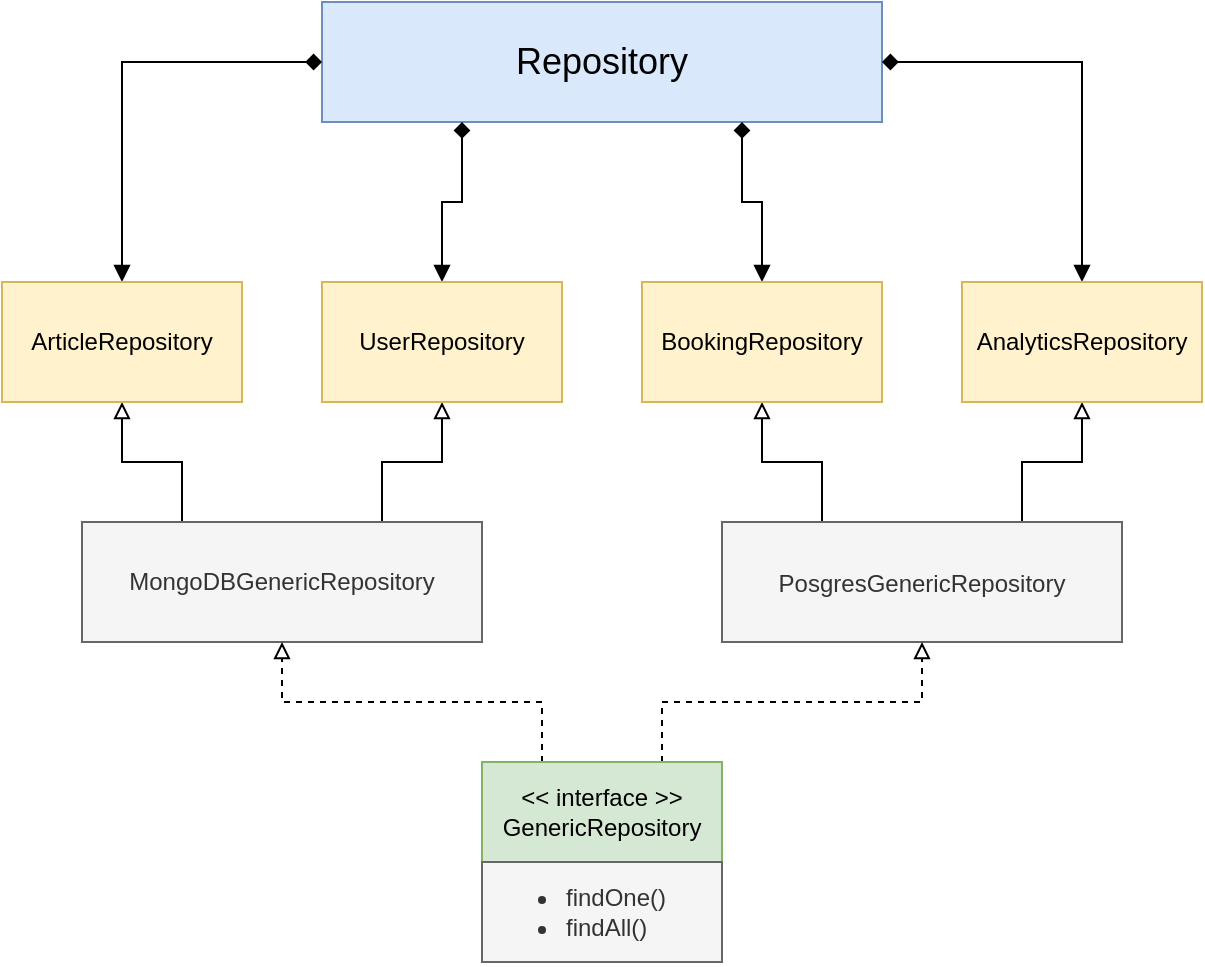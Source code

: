 <mxfile version="20.3.6" type="device"><diagram id="eT5aS28YYVpw_8rFJk68" name="Page-1"><mxGraphModel dx="852" dy="437" grid="1" gridSize="10" guides="1" tooltips="1" connect="1" arrows="1" fold="1" page="1" pageScale="1" pageWidth="850" pageHeight="1100" math="0" shadow="0"><root><mxCell id="0"/><mxCell id="1" parent="0"/><mxCell id="DUfpQ2PBnPuu1KhiiW2p-1" value="&lt;font style=&quot;font-size: 18px;&quot;&gt;Repository&lt;/font&gt;" style="rounded=0;whiteSpace=wrap;html=1;fillColor=#dae8fc;strokeColor=#6c8ebf;" parent="1" vertex="1"><mxGeometry x="360" y="60" width="280" height="60" as="geometry"/></mxCell><mxCell id="DUfpQ2PBnPuu1KhiiW2p-26" style="edgeStyle=orthogonalEdgeStyle;rounded=0;orthogonalLoop=1;jettySize=auto;html=1;exitX=0.75;exitY=0;exitDx=0;exitDy=0;entryX=0.5;entryY=1;entryDx=0;entryDy=0;strokeWidth=1;fontSize=18;endArrow=block;endFill=0;" parent="1" source="DUfpQ2PBnPuu1KhiiW2p-3" target="DUfpQ2PBnPuu1KhiiW2p-5" edge="1"><mxGeometry relative="1" as="geometry"/></mxCell><mxCell id="DUfpQ2PBnPuu1KhiiW2p-27" style="edgeStyle=orthogonalEdgeStyle;rounded=0;orthogonalLoop=1;jettySize=auto;html=1;exitX=0.25;exitY=0;exitDx=0;exitDy=0;entryX=0.5;entryY=1;entryDx=0;entryDy=0;strokeWidth=1;fontSize=18;endArrow=block;endFill=0;" parent="1" source="DUfpQ2PBnPuu1KhiiW2p-3" target="DUfpQ2PBnPuu1KhiiW2p-6" edge="1"><mxGeometry relative="1" as="geometry"/></mxCell><mxCell id="DUfpQ2PBnPuu1KhiiW2p-3" value="&lt;p style=&quot;line-height: 0.9;&quot;&gt;&lt;span style=&quot;background-color: initial;&quot;&gt;MongoDBGenericRepository&lt;/span&gt;&lt;br&gt;&lt;/p&gt;" style="rounded=0;whiteSpace=wrap;html=1;fillColor=#f5f5f5;fontColor=#333333;strokeColor=#666666;" parent="1" vertex="1"><mxGeometry x="240" y="320" width="200" height="60" as="geometry"/></mxCell><mxCell id="DUfpQ2PBnPuu1KhiiW2p-29" style="edgeStyle=orthogonalEdgeStyle;rounded=0;orthogonalLoop=1;jettySize=auto;html=1;exitX=0.5;exitY=0;exitDx=0;exitDy=0;entryX=0.25;entryY=1;entryDx=0;entryDy=0;strokeWidth=1;fontSize=18;endArrow=diamond;endFill=1;startArrow=block;startFill=1;" parent="1" source="DUfpQ2PBnPuu1KhiiW2p-5" target="DUfpQ2PBnPuu1KhiiW2p-1" edge="1"><mxGeometry relative="1" as="geometry"><Array as="points"><mxPoint x="420" y="160"/><mxPoint x="430" y="160"/></Array></mxGeometry></mxCell><mxCell id="DUfpQ2PBnPuu1KhiiW2p-5" value="UserRepository" style="rounded=0;whiteSpace=wrap;html=1;fillColor=#fff2cc;strokeColor=#d6b656;" parent="1" vertex="1"><mxGeometry x="360" y="200" width="120" height="60" as="geometry"/></mxCell><mxCell id="DUfpQ2PBnPuu1KhiiW2p-28" style="edgeStyle=orthogonalEdgeStyle;rounded=0;orthogonalLoop=1;jettySize=auto;html=1;exitX=0.5;exitY=0;exitDx=0;exitDy=0;entryX=0;entryY=0.5;entryDx=0;entryDy=0;strokeWidth=1;fontSize=18;endArrow=diamond;endFill=1;startArrow=block;startFill=1;" parent="1" source="DUfpQ2PBnPuu1KhiiW2p-6" target="DUfpQ2PBnPuu1KhiiW2p-1" edge="1"><mxGeometry relative="1" as="geometry"/></mxCell><mxCell id="DUfpQ2PBnPuu1KhiiW2p-6" value="ArticleRepository" style="rounded=0;whiteSpace=wrap;html=1;fillColor=#fff2cc;strokeColor=#d6b656;" parent="1" vertex="1"><mxGeometry x="200" y="200" width="120" height="60" as="geometry"/></mxCell><mxCell id="DUfpQ2PBnPuu1KhiiW2p-24" style="edgeStyle=orthogonalEdgeStyle;rounded=0;orthogonalLoop=1;jettySize=auto;html=1;exitX=0.75;exitY=0;exitDx=0;exitDy=0;entryX=0.5;entryY=1;entryDx=0;entryDy=0;strokeWidth=1;fontSize=18;endArrow=block;endFill=0;" parent="1" source="DUfpQ2PBnPuu1KhiiW2p-11" target="DUfpQ2PBnPuu1KhiiW2p-13" edge="1"><mxGeometry relative="1" as="geometry"/></mxCell><mxCell id="DUfpQ2PBnPuu1KhiiW2p-25" style="edgeStyle=orthogonalEdgeStyle;rounded=0;orthogonalLoop=1;jettySize=auto;html=1;exitX=0.25;exitY=0;exitDx=0;exitDy=0;entryX=0.5;entryY=1;entryDx=0;entryDy=0;strokeWidth=1;fontSize=18;endArrow=block;endFill=0;" parent="1" source="DUfpQ2PBnPuu1KhiiW2p-11" target="DUfpQ2PBnPuu1KhiiW2p-15" edge="1"><mxGeometry relative="1" as="geometry"/></mxCell><mxCell id="DUfpQ2PBnPuu1KhiiW2p-11" value="&lt;p style=&quot;line-height: 1;&quot;&gt;&lt;span style=&quot;background-color: initial;&quot;&gt;PosgresGenericRepository&lt;/span&gt;&lt;br&gt;&lt;/p&gt;" style="rounded=0;whiteSpace=wrap;html=1;fillColor=#f5f5f5;fontColor=#333333;strokeColor=#666666;" parent="1" vertex="1"><mxGeometry x="560" y="320" width="200" height="60" as="geometry"/></mxCell><mxCell id="DUfpQ2PBnPuu1KhiiW2p-31" style="edgeStyle=orthogonalEdgeStyle;rounded=0;orthogonalLoop=1;jettySize=auto;html=1;exitX=0.5;exitY=0;exitDx=0;exitDy=0;entryX=1;entryY=0.5;entryDx=0;entryDy=0;strokeWidth=1;fontSize=18;endArrow=diamond;endFill=1;startArrow=block;startFill=1;" parent="1" source="DUfpQ2PBnPuu1KhiiW2p-13" target="DUfpQ2PBnPuu1KhiiW2p-1" edge="1"><mxGeometry relative="1" as="geometry"/></mxCell><mxCell id="DUfpQ2PBnPuu1KhiiW2p-13" value="AnalyticsRepository" style="rounded=0;whiteSpace=wrap;html=1;fillColor=#fff2cc;strokeColor=#d6b656;" parent="1" vertex="1"><mxGeometry x="680" y="200" width="120" height="60" as="geometry"/></mxCell><mxCell id="DUfpQ2PBnPuu1KhiiW2p-30" style="edgeStyle=orthogonalEdgeStyle;rounded=0;orthogonalLoop=1;jettySize=auto;html=1;exitX=0.5;exitY=0;exitDx=0;exitDy=0;entryX=0.75;entryY=1;entryDx=0;entryDy=0;strokeWidth=1;fontSize=18;endArrow=diamond;endFill=1;startArrow=block;startFill=1;" parent="1" source="DUfpQ2PBnPuu1KhiiW2p-15" target="DUfpQ2PBnPuu1KhiiW2p-1" edge="1"><mxGeometry relative="1" as="geometry"/></mxCell><mxCell id="DUfpQ2PBnPuu1KhiiW2p-15" value="BookingRepository" style="rounded=0;whiteSpace=wrap;html=1;fillColor=#fff2cc;strokeColor=#d6b656;" parent="1" vertex="1"><mxGeometry x="520" y="200" width="120" height="60" as="geometry"/></mxCell><mxCell id="kpWOQYpvqImedRjtky7G-9" style="edgeStyle=orthogonalEdgeStyle;rounded=0;orthogonalLoop=1;jettySize=auto;html=1;exitX=0.75;exitY=0;exitDx=0;exitDy=0;entryX=0.5;entryY=1;entryDx=0;entryDy=0;dashed=1;endArrow=block;endFill=0;" edge="1" parent="1" source="kpWOQYpvqImedRjtky7G-4" target="DUfpQ2PBnPuu1KhiiW2p-11"><mxGeometry relative="1" as="geometry"/></mxCell><mxCell id="kpWOQYpvqImedRjtky7G-10" style="edgeStyle=orthogonalEdgeStyle;rounded=0;orthogonalLoop=1;jettySize=auto;html=1;exitX=0.25;exitY=0;exitDx=0;exitDy=0;entryX=0.5;entryY=1;entryDx=0;entryDy=0;dashed=1;endArrow=block;endFill=0;" edge="1" parent="1" source="kpWOQYpvqImedRjtky7G-4" target="DUfpQ2PBnPuu1KhiiW2p-3"><mxGeometry relative="1" as="geometry"/></mxCell><mxCell id="kpWOQYpvqImedRjtky7G-4" value="&amp;lt;&amp;lt; interface &amp;gt;&amp;gt;&lt;br&gt;GenericRepository" style="rounded=0;whiteSpace=wrap;html=1;fillColor=#d5e8d4;strokeColor=#82b366;" vertex="1" parent="1"><mxGeometry x="440" y="440" width="120" height="50" as="geometry"/></mxCell><mxCell id="kpWOQYpvqImedRjtky7G-5" value="&lt;ul&gt;&lt;li&gt;findOne()&lt;/li&gt;&lt;li&gt;findAll()&lt;/li&gt;&lt;/ul&gt;" style="rounded=0;whiteSpace=wrap;html=1;fillColor=#f5f5f5;fontColor=#333333;strokeColor=#666666;align=left;" vertex="1" parent="1"><mxGeometry x="440" y="490" width="120" height="50" as="geometry"/></mxCell></root></mxGraphModel></diagram></mxfile>
